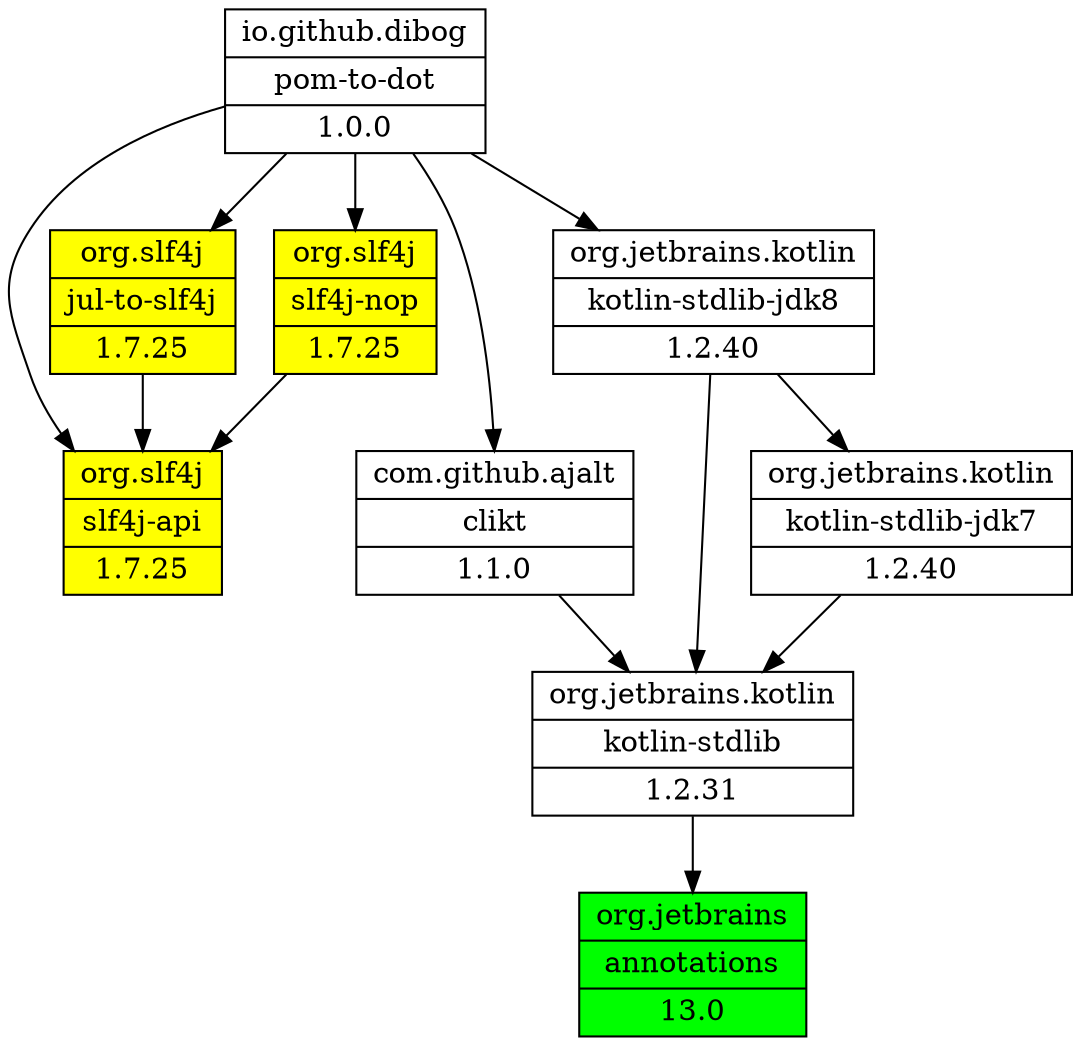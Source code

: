 digraph pom {
  "io.github.dibog:pom-to-dot:jar:1.0.0" [shape=record, label="{ io.github.dibog | pom-to-dot | 1.0.0 }" ]
  "org.slf4j:slf4j-api:jar:1.7.25" [shape=record, fillcolor="yellow", style="filled", label="{ org.slf4j | slf4j-api | 1.7.25 }" ]
  "org.slf4j:jul-to-slf4j:jar:1.7.25" [shape=record, fillcolor="yellow", style="filled", label="{ org.slf4j | jul-to-slf4j | 1.7.25 }" ]
  "org.slf4j:slf4j-nop:jar:1.7.25" [shape=record, fillcolor="yellow", style="filled", label="{ org.slf4j | slf4j-nop | 1.7.25 }" ]
  "com.github.ajalt:clikt:jar:1.1.0" [shape=record, label="{ com.github.ajalt | clikt | 1.1.0 }" ]
  "org.jetbrains.kotlin:kotlin-stdlib:jar:1.2.31" [shape=record, label="{ org.jetbrains.kotlin | kotlin-stdlib | 1.2.31 }" ]
  "org.jetbrains:annotations:jar:13.0" [shape=record, fillcolor="green", style="filled", label="{ org.jetbrains | annotations | 13.0 }" ]
  "org.jetbrains.kotlin:kotlin-stdlib-jdk8:jar:1.2.40" [shape=record, label="{ org.jetbrains.kotlin | kotlin-stdlib-jdk8 | 1.2.40 }" ]
  "org.jetbrains.kotlin:kotlin-stdlib-jdk7:jar:1.2.40" [shape=record, label="{ org.jetbrains.kotlin | kotlin-stdlib-jdk7 | 1.2.40 }" ]
  "io.github.dibog:pom-to-dot:jar:1.0.0" -> "org.slf4j:slf4j-api:jar:1.7.25"
  "io.github.dibog:pom-to-dot:jar:1.0.0" -> "org.slf4j:jul-to-slf4j:jar:1.7.25"
  "io.github.dibog:pom-to-dot:jar:1.0.0" -> "org.slf4j:slf4j-nop:jar:1.7.25"
  "io.github.dibog:pom-to-dot:jar:1.0.0" -> "com.github.ajalt:clikt:jar:1.1.0"
  "io.github.dibog:pom-to-dot:jar:1.0.0" -> "org.jetbrains.kotlin:kotlin-stdlib-jdk8:jar:1.2.40"
  "org.slf4j:jul-to-slf4j:jar:1.7.25" -> "org.slf4j:slf4j-api:jar:1.7.25"
  "org.slf4j:slf4j-nop:jar:1.7.25" -> "org.slf4j:slf4j-api:jar:1.7.25"
  "com.github.ajalt:clikt:jar:1.1.0" -> "org.jetbrains.kotlin:kotlin-stdlib:jar:1.2.31"
  "org.jetbrains.kotlin:kotlin-stdlib:jar:1.2.31" -> "org.jetbrains:annotations:jar:13.0"
  "org.jetbrains.kotlin:kotlin-stdlib-jdk8:jar:1.2.40" -> "org.jetbrains.kotlin:kotlin-stdlib:jar:1.2.31"
  "org.jetbrains.kotlin:kotlin-stdlib-jdk8:jar:1.2.40" -> "org.jetbrains.kotlin:kotlin-stdlib-jdk7:jar:1.2.40"
  "org.jetbrains.kotlin:kotlin-stdlib-jdk7:jar:1.2.40" -> "org.jetbrains.kotlin:kotlin-stdlib:jar:1.2.31"
}
